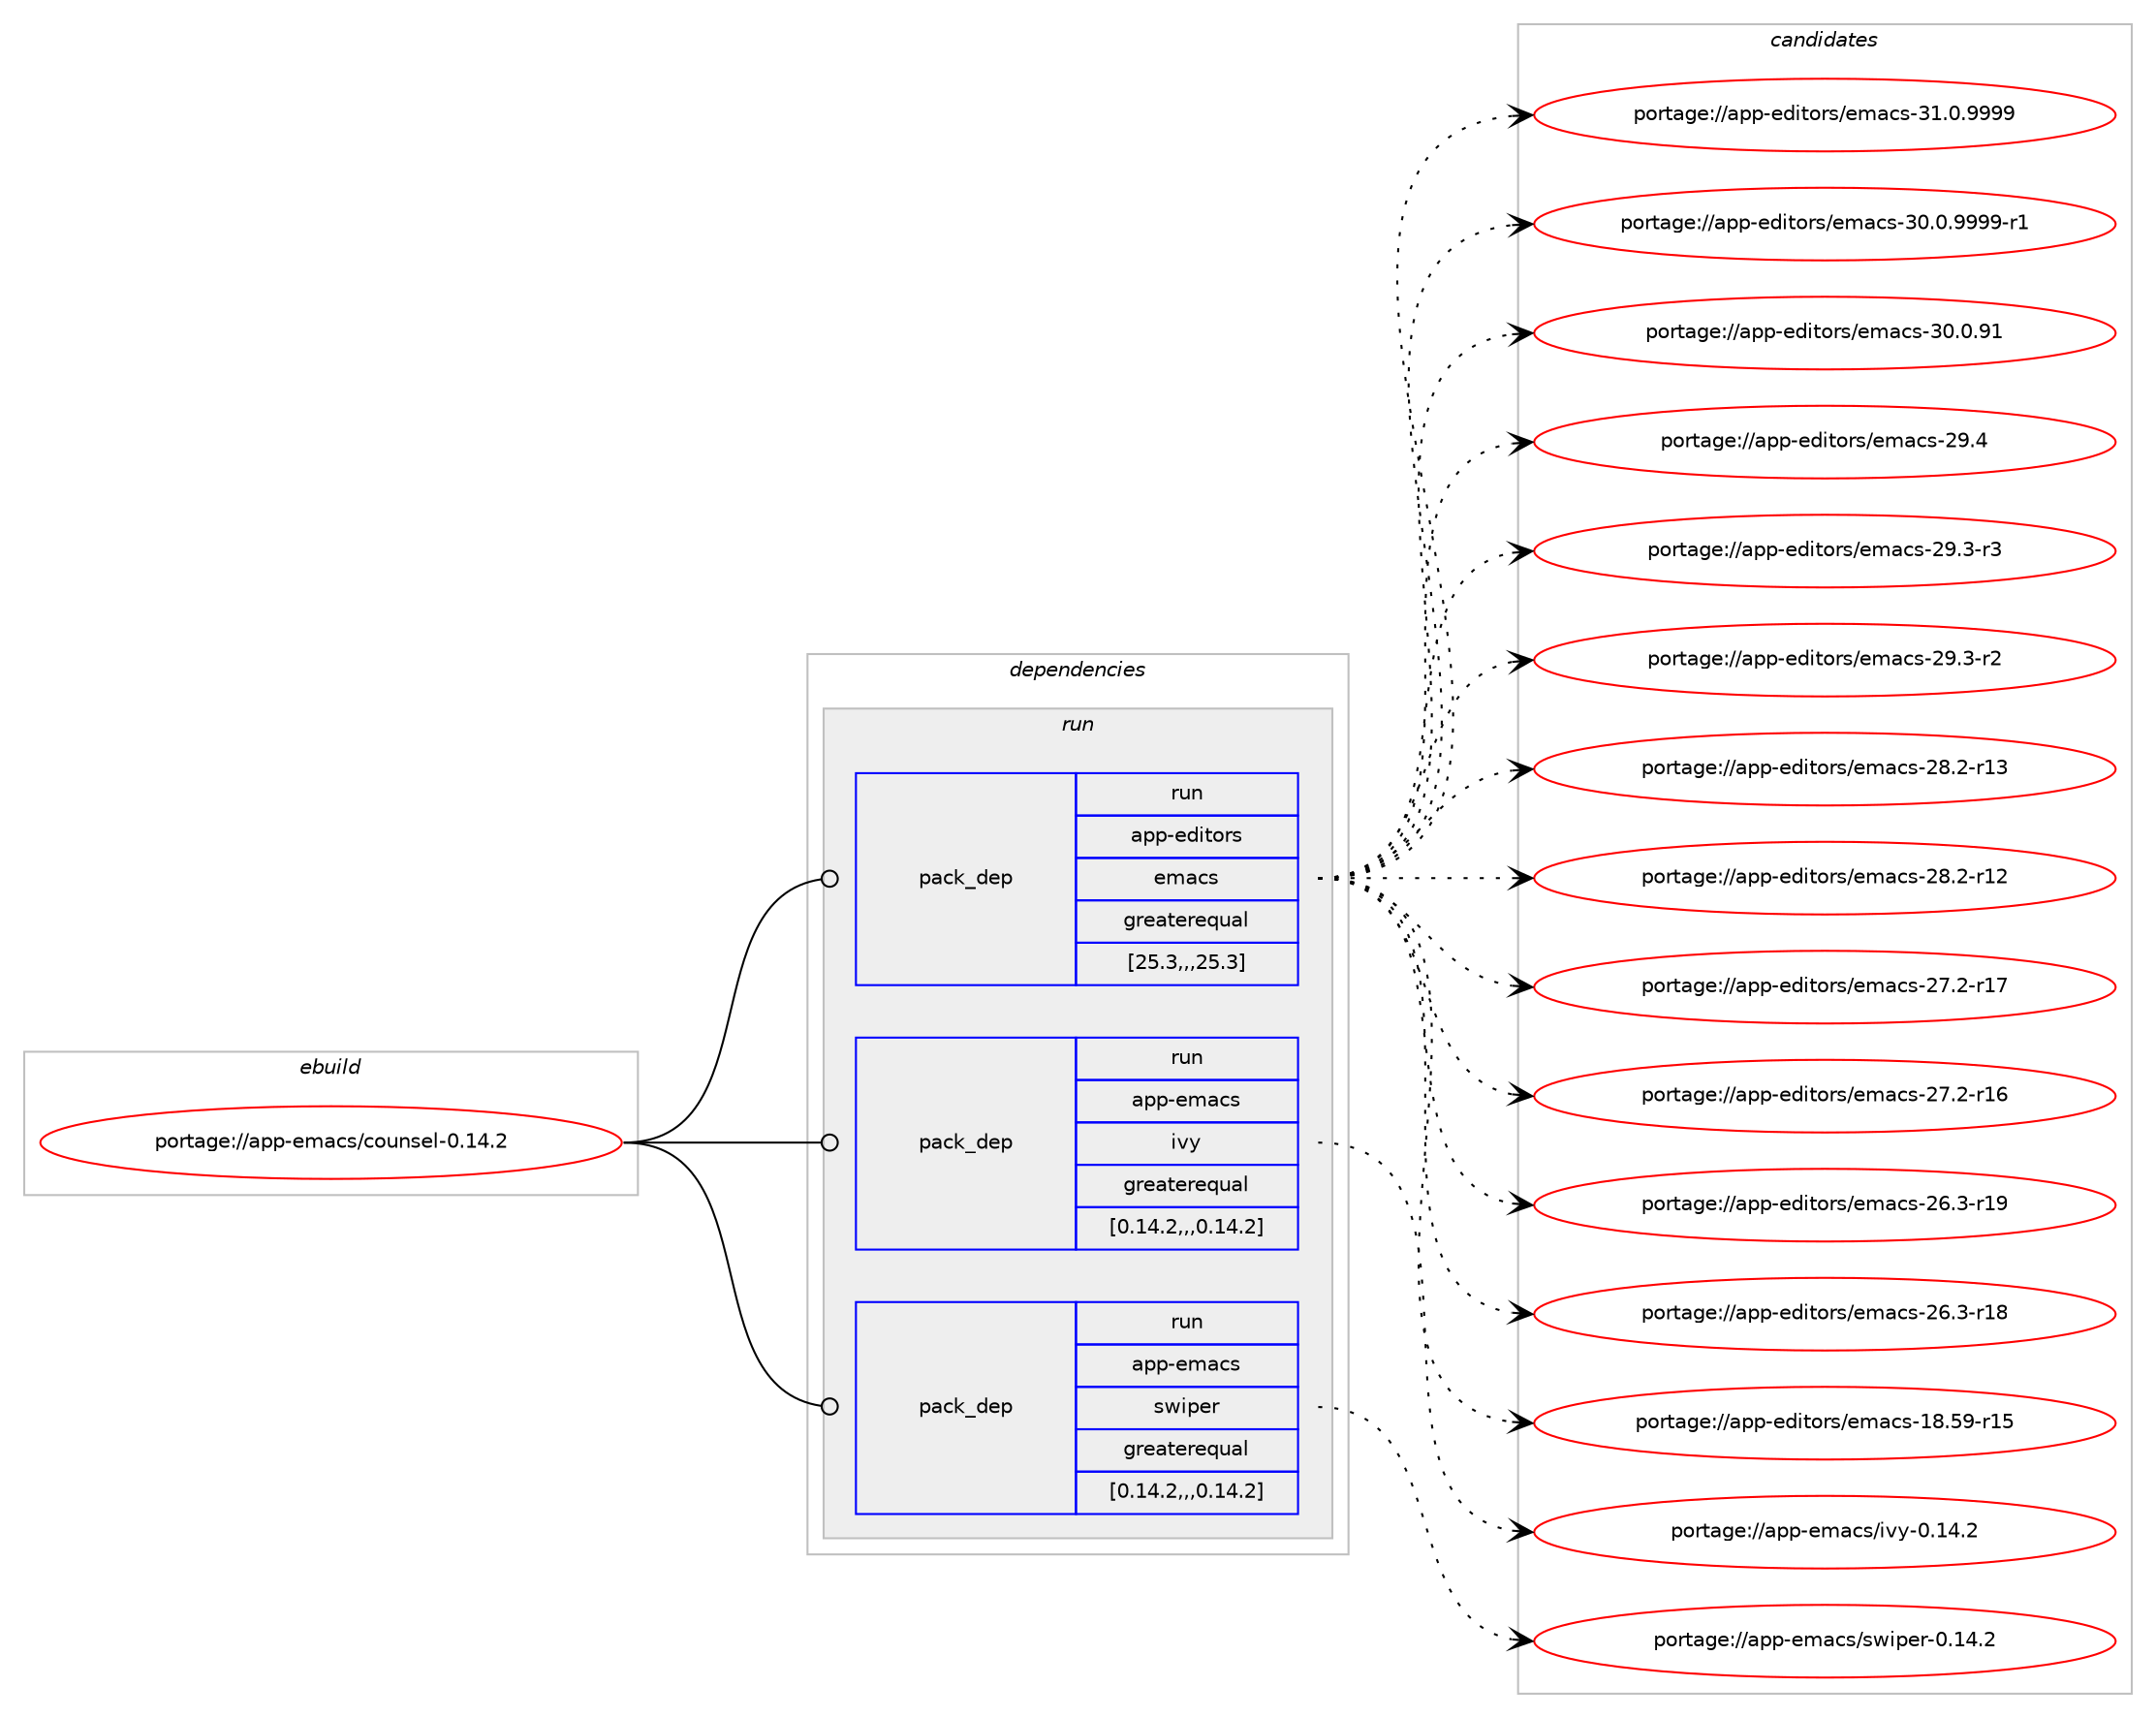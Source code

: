 digraph prolog {

# *************
# Graph options
# *************

newrank=true;
concentrate=true;
compound=true;
graph [rankdir=LR,fontname=Helvetica,fontsize=10,ranksep=1.5];#, ranksep=2.5, nodesep=0.2];
edge  [arrowhead=vee];
node  [fontname=Helvetica,fontsize=10];

# **********
# The ebuild
# **********

subgraph cluster_leftcol {
color=gray;
label=<<i>ebuild</i>>;
id [label="portage://app-emacs/counsel-0.14.2", color=red, width=4, href="../app-emacs/counsel-0.14.2.svg"];
}

# ****************
# The dependencies
# ****************

subgraph cluster_midcol {
color=gray;
label=<<i>dependencies</i>>;
subgraph cluster_compile {
fillcolor="#eeeeee";
style=filled;
label=<<i>compile</i>>;
}
subgraph cluster_compileandrun {
fillcolor="#eeeeee";
style=filled;
label=<<i>compile and run</i>>;
}
subgraph cluster_run {
fillcolor="#eeeeee";
style=filled;
label=<<i>run</i>>;
subgraph pack376379 {
dependency516204 [label=<<TABLE BORDER="0" CELLBORDER="1" CELLSPACING="0" CELLPADDING="4" WIDTH="220"><TR><TD ROWSPAN="6" CELLPADDING="30">pack_dep</TD></TR><TR><TD WIDTH="110">run</TD></TR><TR><TD>app-editors</TD></TR><TR><TD>emacs</TD></TR><TR><TD>greaterequal</TD></TR><TR><TD>[25.3,,,25.3]</TD></TR></TABLE>>, shape=none, color=blue];
}
id:e -> dependency516204:w [weight=20,style="solid",arrowhead="odot"];
subgraph pack376380 {
dependency516205 [label=<<TABLE BORDER="0" CELLBORDER="1" CELLSPACING="0" CELLPADDING="4" WIDTH="220"><TR><TD ROWSPAN="6" CELLPADDING="30">pack_dep</TD></TR><TR><TD WIDTH="110">run</TD></TR><TR><TD>app-emacs</TD></TR><TR><TD>ivy</TD></TR><TR><TD>greaterequal</TD></TR><TR><TD>[0.14.2,,,0.14.2]</TD></TR></TABLE>>, shape=none, color=blue];
}
id:e -> dependency516205:w [weight=20,style="solid",arrowhead="odot"];
subgraph pack376381 {
dependency516206 [label=<<TABLE BORDER="0" CELLBORDER="1" CELLSPACING="0" CELLPADDING="4" WIDTH="220"><TR><TD ROWSPAN="6" CELLPADDING="30">pack_dep</TD></TR><TR><TD WIDTH="110">run</TD></TR><TR><TD>app-emacs</TD></TR><TR><TD>swiper</TD></TR><TR><TD>greaterequal</TD></TR><TR><TD>[0.14.2,,,0.14.2]</TD></TR></TABLE>>, shape=none, color=blue];
}
id:e -> dependency516206:w [weight=20,style="solid",arrowhead="odot"];
}
}

# **************
# The candidates
# **************

subgraph cluster_choices {
rank=same;
color=gray;
label=<<i>candidates</i>>;

subgraph choice376379 {
color=black;
nodesep=1;
choice971121124510110010511611111411547101109979911545514946484657575757 [label="portage://app-editors/emacs-31.0.9999", color=red, width=4,href="../app-editors/emacs-31.0.9999.svg"];
choice9711211245101100105116111114115471011099799115455148464846575757574511449 [label="portage://app-editors/emacs-30.0.9999-r1", color=red, width=4,href="../app-editors/emacs-30.0.9999-r1.svg"];
choice97112112451011001051161111141154710110997991154551484648465749 [label="portage://app-editors/emacs-30.0.91", color=red, width=4,href="../app-editors/emacs-30.0.91.svg"];
choice97112112451011001051161111141154710110997991154550574652 [label="portage://app-editors/emacs-29.4", color=red, width=4,href="../app-editors/emacs-29.4.svg"];
choice971121124510110010511611111411547101109979911545505746514511451 [label="portage://app-editors/emacs-29.3-r3", color=red, width=4,href="../app-editors/emacs-29.3-r3.svg"];
choice971121124510110010511611111411547101109979911545505746514511450 [label="portage://app-editors/emacs-29.3-r2", color=red, width=4,href="../app-editors/emacs-29.3-r2.svg"];
choice97112112451011001051161111141154710110997991154550564650451144951 [label="portage://app-editors/emacs-28.2-r13", color=red, width=4,href="../app-editors/emacs-28.2-r13.svg"];
choice97112112451011001051161111141154710110997991154550564650451144950 [label="portage://app-editors/emacs-28.2-r12", color=red, width=4,href="../app-editors/emacs-28.2-r12.svg"];
choice97112112451011001051161111141154710110997991154550554650451144955 [label="portage://app-editors/emacs-27.2-r17", color=red, width=4,href="../app-editors/emacs-27.2-r17.svg"];
choice97112112451011001051161111141154710110997991154550554650451144954 [label="portage://app-editors/emacs-27.2-r16", color=red, width=4,href="../app-editors/emacs-27.2-r16.svg"];
choice97112112451011001051161111141154710110997991154550544651451144957 [label="portage://app-editors/emacs-26.3-r19", color=red, width=4,href="../app-editors/emacs-26.3-r19.svg"];
choice97112112451011001051161111141154710110997991154550544651451144956 [label="portage://app-editors/emacs-26.3-r18", color=red, width=4,href="../app-editors/emacs-26.3-r18.svg"];
choice9711211245101100105116111114115471011099799115454956465357451144953 [label="portage://app-editors/emacs-18.59-r15", color=red, width=4,href="../app-editors/emacs-18.59-r15.svg"];
dependency516204:e -> choice971121124510110010511611111411547101109979911545514946484657575757:w [style=dotted,weight="100"];
dependency516204:e -> choice9711211245101100105116111114115471011099799115455148464846575757574511449:w [style=dotted,weight="100"];
dependency516204:e -> choice97112112451011001051161111141154710110997991154551484648465749:w [style=dotted,weight="100"];
dependency516204:e -> choice97112112451011001051161111141154710110997991154550574652:w [style=dotted,weight="100"];
dependency516204:e -> choice971121124510110010511611111411547101109979911545505746514511451:w [style=dotted,weight="100"];
dependency516204:e -> choice971121124510110010511611111411547101109979911545505746514511450:w [style=dotted,weight="100"];
dependency516204:e -> choice97112112451011001051161111141154710110997991154550564650451144951:w [style=dotted,weight="100"];
dependency516204:e -> choice97112112451011001051161111141154710110997991154550564650451144950:w [style=dotted,weight="100"];
dependency516204:e -> choice97112112451011001051161111141154710110997991154550554650451144955:w [style=dotted,weight="100"];
dependency516204:e -> choice97112112451011001051161111141154710110997991154550554650451144954:w [style=dotted,weight="100"];
dependency516204:e -> choice97112112451011001051161111141154710110997991154550544651451144957:w [style=dotted,weight="100"];
dependency516204:e -> choice97112112451011001051161111141154710110997991154550544651451144956:w [style=dotted,weight="100"];
dependency516204:e -> choice9711211245101100105116111114115471011099799115454956465357451144953:w [style=dotted,weight="100"];
}
subgraph choice376380 {
color=black;
nodesep=1;
choice971121124510110997991154710511812145484649524650 [label="portage://app-emacs/ivy-0.14.2", color=red, width=4,href="../app-emacs/ivy-0.14.2.svg"];
dependency516205:e -> choice971121124510110997991154710511812145484649524650:w [style=dotted,weight="100"];
}
subgraph choice376381 {
color=black;
nodesep=1;
choice971121124510110997991154711511910511210111445484649524650 [label="portage://app-emacs/swiper-0.14.2", color=red, width=4,href="../app-emacs/swiper-0.14.2.svg"];
dependency516206:e -> choice971121124510110997991154711511910511210111445484649524650:w [style=dotted,weight="100"];
}
}

}
